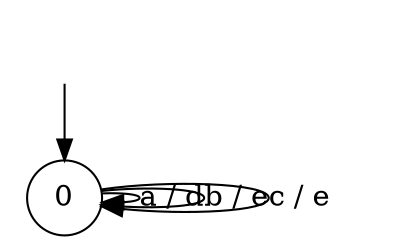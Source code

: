 digraph g {
__start0 [label="" shape="none"];

	s0 [shape="circle" label="0"];
	s0 -> s0 [label="a / d"];
	s0 -> s0 [label="b / e"];
	s0 -> s0 [label="c / e"];

__start0 -> s0;
}
